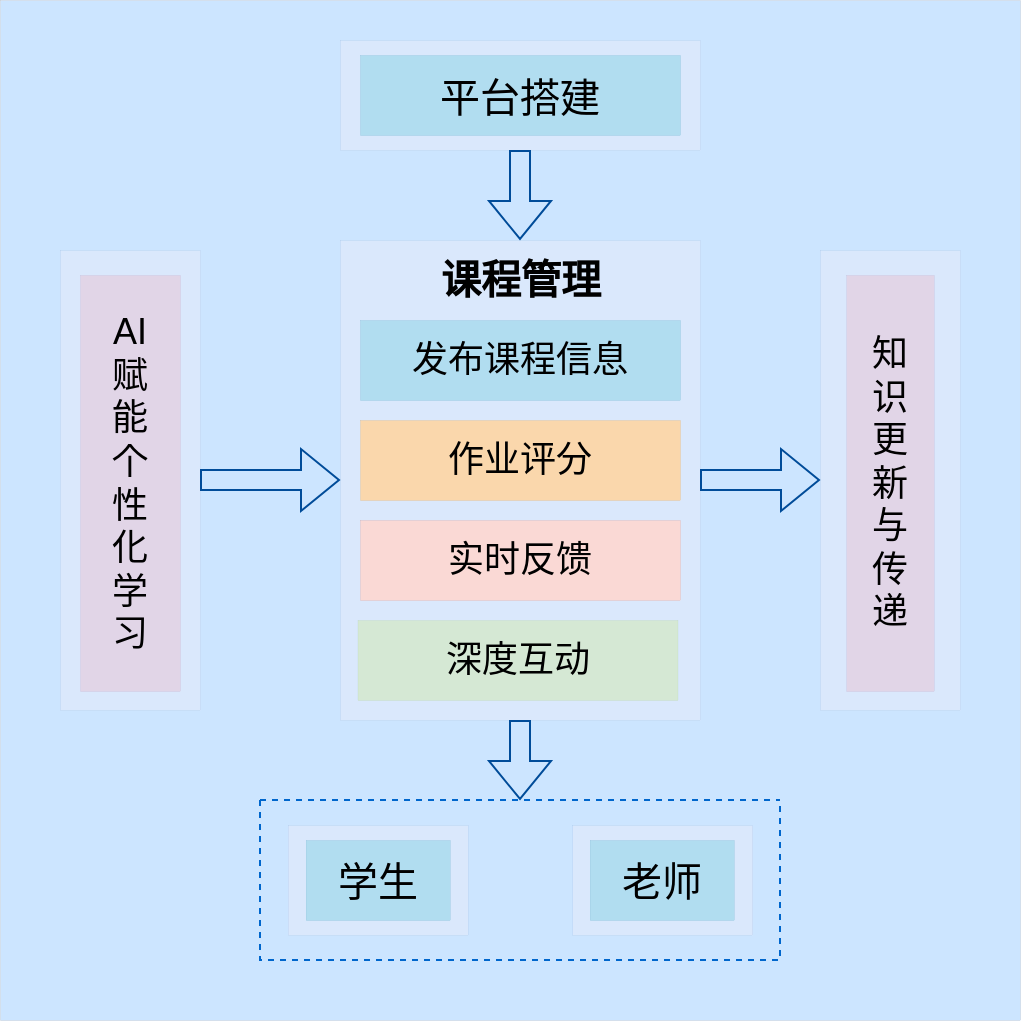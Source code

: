 <mxfile version="24.0.4" type="device">
  <diagram name="第 1 页" id="K88CtM9ZGQlM4K4pyGzZ">
    <mxGraphModel dx="1114" dy="777" grid="1" gridSize="10" guides="1" tooltips="1" connect="1" arrows="1" fold="1" page="1" pageScale="1" pageWidth="827" pageHeight="1169" math="0" shadow="0">
      <root>
        <mxCell id="0" />
        <mxCell id="1" parent="0" />
        <mxCell id="_TJkN6-oTygLcxhfRbeR-1" value="" style="rounded=0;whiteSpace=wrap;html=1;fillColor=#cce5ff;strokeColor=#36393d;shadow=0;glass=0;strokeWidth=0;horizontal=0;" parent="1" vertex="1">
          <mxGeometry x="110" y="140" width="510" height="510" as="geometry" />
        </mxCell>
        <mxCell id="_TJkN6-oTygLcxhfRbeR-8" value="&lt;p style=&quot;line-height: 130%;&quot;&gt;&lt;/p&gt;&lt;h3 style=&quot;text-align: center;&quot;&gt;&lt;/h3&gt;&lt;br&gt;&lt;p&gt;&lt;/p&gt;" style="rounded=0;whiteSpace=wrap;html=1;fillColor=#dae8fc;strokeColor=#6c8ebf;strokeWidth=0;align=left;" parent="1" vertex="1">
          <mxGeometry x="280" y="260" width="180" height="240" as="geometry" />
        </mxCell>
        <mxCell id="_TJkN6-oTygLcxhfRbeR-22" value="&lt;h2&gt;&lt;font style=&quot;font-size: 20px;&quot;&gt;课程管理&lt;/font&gt;&lt;/h2&gt;" style="text;html=1;align=center;verticalAlign=middle;resizable=0;points=[];autosize=1;strokeColor=none;fillColor=none;" parent="1" vertex="1">
          <mxGeometry x="320" y="245" width="100" height="70" as="geometry" />
        </mxCell>
        <mxCell id="_TJkN6-oTygLcxhfRbeR-24" value="&lt;span style=&quot;font-size: 18px;&quot;&gt;作业评分&lt;/span&gt;" style="rounded=0;whiteSpace=wrap;html=1;fillColor=#fad7ac;strokeColor=#b46504;strokeWidth=0;align=center;" parent="1" vertex="1">
          <mxGeometry x="290" y="350" width="160" height="40" as="geometry" />
        </mxCell>
        <mxCell id="_TJkN6-oTygLcxhfRbeR-25" value="&lt;font style=&quot;font-size: 18px;&quot;&gt;发布课程信息&lt;/font&gt;" style="rounded=0;whiteSpace=wrap;html=1;fillColor=#b1ddf0;strokeColor=#10739e;strokeWidth=0;" parent="1" vertex="1">
          <mxGeometry x="290" y="300" width="160" height="40" as="geometry" />
        </mxCell>
        <mxCell id="_TJkN6-oTygLcxhfRbeR-26" value="&lt;font style=&quot;font-size: 18px;&quot;&gt;实时反馈&lt;/font&gt;" style="rounded=0;whiteSpace=wrap;html=1;fillColor=#fad9d5;strokeColor=#ae4132;strokeWidth=0;align=center;" parent="1" vertex="1">
          <mxGeometry x="290" y="400" width="160" height="40" as="geometry" />
        </mxCell>
        <mxCell id="_TJkN6-oTygLcxhfRbeR-27" value="&lt;p style=&quot;line-height: 130%;&quot;&gt;&lt;/p&gt;&lt;h3 style=&quot;text-align: center;&quot;&gt;&lt;/h3&gt;&lt;br&gt;&lt;p&gt;&lt;/p&gt;" style="rounded=0;whiteSpace=wrap;html=1;fillColor=#dae8fc;strokeColor=#6c8ebf;strokeWidth=0;align=left;" parent="1" vertex="1">
          <mxGeometry x="396.13" y="552.5" width="90" height="55" as="geometry" />
        </mxCell>
        <mxCell id="_TJkN6-oTygLcxhfRbeR-39" value="&lt;p style=&quot;line-height: 130%;&quot;&gt;&lt;/p&gt;&lt;h3 style=&quot;text-align: center;&quot;&gt;&lt;/h3&gt;&lt;br&gt;&lt;p&gt;&lt;/p&gt;" style="rounded=0;whiteSpace=wrap;html=1;fillColor=#dae8fc;strokeColor=#6c8ebf;strokeWidth=0;align=left;" parent="1" vertex="1">
          <mxGeometry x="140" y="265" width="70" height="230" as="geometry" />
        </mxCell>
        <mxCell id="_TJkN6-oTygLcxhfRbeR-46" value="&lt;font style=&quot;font-size: 18px;&quot;&gt;AI&lt;/font&gt;&lt;div&gt;&lt;font style=&quot;font-size: 18px;&quot;&gt;赋&lt;/font&gt;&lt;/div&gt;&lt;div&gt;&lt;font style=&quot;font-size: 18px;&quot;&gt;能&lt;/font&gt;&lt;/div&gt;&lt;div&gt;&lt;font style=&quot;font-size: 18px;&quot;&gt;个&lt;/font&gt;&lt;/div&gt;&lt;div&gt;&lt;font style=&quot;font-size: 18px;&quot;&gt;性&lt;/font&gt;&lt;/div&gt;&lt;div&gt;&lt;font style=&quot;font-size: 18px;&quot;&gt;化&lt;/font&gt;&lt;/div&gt;&lt;div&gt;&lt;font style=&quot;font-size: 18px;&quot;&gt;学&lt;/font&gt;&lt;/div&gt;&lt;div&gt;&lt;font style=&quot;font-size: 18px;&quot;&gt;习&lt;/font&gt;&lt;/div&gt;" style="rounded=0;whiteSpace=wrap;html=1;fillColor=#e1d5e7;strokeColor=#9673a6;strokeWidth=0;" parent="1" vertex="1">
          <mxGeometry x="150" y="277.5" width="50" height="208" as="geometry" />
        </mxCell>
        <mxCell id="_TJkN6-oTygLcxhfRbeR-49" style="edgeStyle=orthogonalEdgeStyle;rounded=0;orthogonalLoop=1;jettySize=auto;html=1;exitX=0.5;exitY=1;exitDx=0;exitDy=0;" parent="1" edge="1">
          <mxGeometry relative="1" as="geometry">
            <mxPoint x="601.25" y="583.43" as="sourcePoint" />
            <mxPoint x="601.25" y="583.43" as="targetPoint" />
          </mxGeometry>
        </mxCell>
        <mxCell id="_TJkN6-oTygLcxhfRbeR-50" style="edgeStyle=orthogonalEdgeStyle;rounded=0;orthogonalLoop=1;jettySize=auto;html=1;exitX=0.5;exitY=1;exitDx=0;exitDy=0;" parent="1" edge="1">
          <mxGeometry relative="1" as="geometry">
            <mxPoint x="601.25" y="583.43" as="sourcePoint" />
            <mxPoint x="601.25" y="583.43" as="targetPoint" />
          </mxGeometry>
        </mxCell>
        <mxCell id="9ppd9D-iTVlu-JKmxTXz-1" value="&lt;font style=&quot;font-size: 18px;&quot;&gt;深度互动&lt;/font&gt;" style="rounded=0;whiteSpace=wrap;html=1;fillColor=#d5e8d4;strokeColor=#82b366;strokeWidth=0;align=center;" vertex="1" parent="1">
          <mxGeometry x="288.75" y="450" width="160" height="40" as="geometry" />
        </mxCell>
        <mxCell id="9ppd9D-iTVlu-JKmxTXz-5" value="&lt;font style=&quot;font-size: 20px;&quot;&gt;老师&lt;/font&gt;" style="rounded=0;whiteSpace=wrap;html=1;fillColor=#b1ddf0;strokeColor=#10739e;strokeWidth=0;" vertex="1" parent="1">
          <mxGeometry x="404.88" y="560" width="72" height="40" as="geometry" />
        </mxCell>
        <mxCell id="9ppd9D-iTVlu-JKmxTXz-10" value="&lt;p style=&quot;line-height: 130%;&quot;&gt;&lt;/p&gt;&lt;h3 style=&quot;text-align: center;&quot;&gt;&lt;/h3&gt;&lt;br&gt;&lt;p&gt;&lt;/p&gt;" style="rounded=0;whiteSpace=wrap;html=1;fillColor=#dae8fc;strokeColor=#6c8ebf;strokeWidth=0;align=left;" vertex="1" parent="1">
          <mxGeometry x="520" y="265" width="70" height="230" as="geometry" />
        </mxCell>
        <mxCell id="9ppd9D-iTVlu-JKmxTXz-11" value="&lt;font style=&quot;font-size: 18px;&quot;&gt;知&lt;/font&gt;&lt;div&gt;&lt;font style=&quot;font-size: 18px;&quot;&gt;识&lt;/font&gt;&lt;/div&gt;&lt;div&gt;&lt;font style=&quot;font-size: 18px;&quot;&gt;更&lt;/font&gt;&lt;/div&gt;&lt;div&gt;&lt;font style=&quot;font-size: 18px;&quot;&gt;新&lt;/font&gt;&lt;/div&gt;&lt;div&gt;&lt;font style=&quot;font-size: 18px;&quot;&gt;与&lt;/font&gt;&lt;/div&gt;&lt;div&gt;&lt;font style=&quot;font-size: 18px;&quot;&gt;传&lt;/font&gt;&lt;/div&gt;&lt;div&gt;&lt;font style=&quot;font-size: 18px;&quot;&gt;递&lt;/font&gt;&lt;/div&gt;" style="rounded=0;whiteSpace=wrap;html=1;fillColor=#e1d5e7;strokeColor=#9673a6;strokeWidth=0;" vertex="1" parent="1">
          <mxGeometry x="533.13" y="277.5" width="43.75" height="208" as="geometry" />
        </mxCell>
        <mxCell id="9ppd9D-iTVlu-JKmxTXz-12" value="&lt;p style=&quot;line-height: 130%;&quot;&gt;&lt;/p&gt;&lt;h3 style=&quot;text-align: center;&quot;&gt;&lt;/h3&gt;&lt;br&gt;&lt;p&gt;&lt;/p&gt;" style="rounded=0;whiteSpace=wrap;html=1;fillColor=#dae8fc;strokeColor=#6c8ebf;strokeWidth=0;align=left;" vertex="1" parent="1">
          <mxGeometry x="253.88" y="552.5" width="90" height="55" as="geometry" />
        </mxCell>
        <mxCell id="9ppd9D-iTVlu-JKmxTXz-13" style="edgeStyle=orthogonalEdgeStyle;rounded=0;orthogonalLoop=1;jettySize=auto;html=1;exitX=0.5;exitY=1;exitDx=0;exitDy=0;" edge="1" parent="1">
          <mxGeometry relative="1" as="geometry">
            <mxPoint x="459" y="583.43" as="sourcePoint" />
            <mxPoint x="459" y="583.43" as="targetPoint" />
          </mxGeometry>
        </mxCell>
        <mxCell id="9ppd9D-iTVlu-JKmxTXz-14" style="edgeStyle=orthogonalEdgeStyle;rounded=0;orthogonalLoop=1;jettySize=auto;html=1;exitX=0.5;exitY=1;exitDx=0;exitDy=0;" edge="1" parent="1">
          <mxGeometry relative="1" as="geometry">
            <mxPoint x="459" y="583.43" as="sourcePoint" />
            <mxPoint x="459" y="583.43" as="targetPoint" />
          </mxGeometry>
        </mxCell>
        <mxCell id="9ppd9D-iTVlu-JKmxTXz-15" value="&lt;font style=&quot;font-size: 20px;&quot;&gt;学生&lt;/font&gt;" style="rounded=0;whiteSpace=wrap;html=1;fillColor=#b1ddf0;strokeColor=#10739e;strokeWidth=0;" vertex="1" parent="1">
          <mxGeometry x="262.88" y="560" width="72" height="40" as="geometry" />
        </mxCell>
        <mxCell id="9ppd9D-iTVlu-JKmxTXz-16" value="" style="swimlane;startSize=0;dashed=1;strokeColor=#0066CC;" vertex="1" parent="1">
          <mxGeometry x="240" y="540" width="260" height="80" as="geometry" />
        </mxCell>
        <mxCell id="9ppd9D-iTVlu-JKmxTXz-19" value="&lt;p style=&quot;line-height: 130%;&quot;&gt;&lt;/p&gt;&lt;h3 style=&quot;text-align: center;&quot;&gt;&lt;/h3&gt;&lt;br&gt;&lt;p&gt;&lt;/p&gt;" style="rounded=0;whiteSpace=wrap;html=1;fillColor=#dae8fc;strokeColor=#6c8ebf;strokeWidth=0;align=left;" vertex="1" parent="1">
          <mxGeometry x="280" y="160" width="180" height="55" as="geometry" />
        </mxCell>
        <mxCell id="9ppd9D-iTVlu-JKmxTXz-20" style="edgeStyle=orthogonalEdgeStyle;rounded=0;orthogonalLoop=1;jettySize=auto;html=1;exitX=0.5;exitY=1;exitDx=0;exitDy=0;" edge="1" parent="1">
          <mxGeometry relative="1" as="geometry">
            <mxPoint x="531.25" y="230.43" as="sourcePoint" />
            <mxPoint x="531.25" y="230.43" as="targetPoint" />
          </mxGeometry>
        </mxCell>
        <mxCell id="9ppd9D-iTVlu-JKmxTXz-21" style="edgeStyle=orthogonalEdgeStyle;rounded=0;orthogonalLoop=1;jettySize=auto;html=1;exitX=0.5;exitY=1;exitDx=0;exitDy=0;" edge="1" parent="1">
          <mxGeometry relative="1" as="geometry">
            <mxPoint x="531.25" y="230.43" as="sourcePoint" />
            <mxPoint x="531.25" y="230.43" as="targetPoint" />
          </mxGeometry>
        </mxCell>
        <mxCell id="9ppd9D-iTVlu-JKmxTXz-22" value="&lt;font style=&quot;font-size: 20px;&quot;&gt;平台搭建&lt;/font&gt;" style="rounded=0;whiteSpace=wrap;html=1;fillColor=#b1ddf0;strokeColor=#10739e;strokeWidth=0;" vertex="1" parent="1">
          <mxGeometry x="290" y="167.5" width="160" height="40" as="geometry" />
        </mxCell>
        <mxCell id="9ppd9D-iTVlu-JKmxTXz-29" value="" style="shape=flexArrow;endArrow=classic;html=1;rounded=0;exitX=0.5;exitY=1;exitDx=0;exitDy=0;entryX=0.5;entryY=0;entryDx=0;entryDy=0;strokeColor=#004C99;" edge="1" parent="1" source="_TJkN6-oTygLcxhfRbeR-8" target="9ppd9D-iTVlu-JKmxTXz-16">
          <mxGeometry width="50" height="50" relative="1" as="geometry">
            <mxPoint x="460" y="460" as="sourcePoint" />
            <mxPoint x="510" y="410" as="targetPoint" />
          </mxGeometry>
        </mxCell>
        <mxCell id="9ppd9D-iTVlu-JKmxTXz-30" value="" style="shape=flexArrow;endArrow=classic;html=1;rounded=0;exitX=0.5;exitY=1;exitDx=0;exitDy=0;strokeColor=#004C99;" edge="1" parent="1" source="9ppd9D-iTVlu-JKmxTXz-19">
          <mxGeometry width="50" height="50" relative="1" as="geometry">
            <mxPoint x="460" y="460" as="sourcePoint" />
            <mxPoint x="370" y="260" as="targetPoint" />
          </mxGeometry>
        </mxCell>
        <mxCell id="9ppd9D-iTVlu-JKmxTXz-33" value="" style="shape=flexArrow;endArrow=classic;html=1;rounded=0;exitX=1;exitY=0.5;exitDx=0;exitDy=0;entryX=0;entryY=0.5;entryDx=0;entryDy=0;strokeColor=#004C99;" edge="1" parent="1" source="_TJkN6-oTygLcxhfRbeR-39" target="_TJkN6-oTygLcxhfRbeR-8">
          <mxGeometry width="50" height="50" relative="1" as="geometry">
            <mxPoint x="460" y="460" as="sourcePoint" />
            <mxPoint x="510" y="410" as="targetPoint" />
          </mxGeometry>
        </mxCell>
        <mxCell id="9ppd9D-iTVlu-JKmxTXz-34" value="" style="shape=flexArrow;endArrow=classic;html=1;rounded=0;exitX=1;exitY=0.5;exitDx=0;exitDy=0;entryX=0;entryY=0.5;entryDx=0;entryDy=0;strokeColor=#004C99;" edge="1" parent="1" source="_TJkN6-oTygLcxhfRbeR-8" target="9ppd9D-iTVlu-JKmxTXz-10">
          <mxGeometry width="50" height="50" relative="1" as="geometry">
            <mxPoint x="460" y="460" as="sourcePoint" />
            <mxPoint x="510" y="410" as="targetPoint" />
          </mxGeometry>
        </mxCell>
      </root>
    </mxGraphModel>
  </diagram>
</mxfile>
